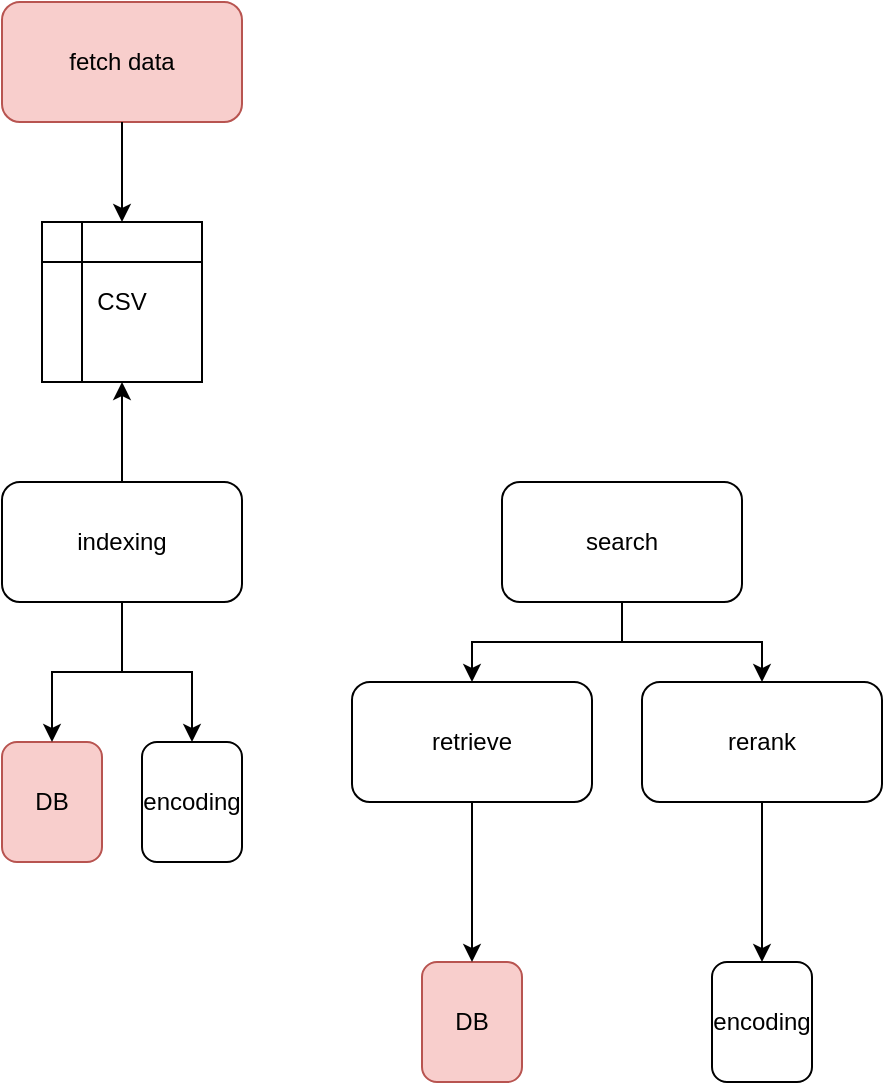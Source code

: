 <mxfile version="15.5.9" type="github">
  <diagram id="TCyy19jv7BEtDb1iJgsM" name="Page-1">
    <mxGraphModel dx="1245" dy="875" grid="1" gridSize="10" guides="1" tooltips="1" connect="1" arrows="1" fold="1" page="1" pageScale="1" pageWidth="850" pageHeight="1100" math="0" shadow="0">
      <root>
        <mxCell id="0" />
        <mxCell id="1" parent="0" />
        <mxCell id="TZmy1ot9Um-ks3B9dZwG-1" value="fetch data" style="rounded=1;whiteSpace=wrap;html=1;fillColor=#f8cecc;strokeColor=#b85450;" vertex="1" parent="1">
          <mxGeometry x="130" y="40" width="120" height="60" as="geometry" />
        </mxCell>
        <mxCell id="TZmy1ot9Um-ks3B9dZwG-2" value="" style="endArrow=classic;html=1;rounded=0;exitX=0.5;exitY=1;exitDx=0;exitDy=0;" edge="1" parent="1" source="TZmy1ot9Um-ks3B9dZwG-1" target="TZmy1ot9Um-ks3B9dZwG-3">
          <mxGeometry width="50" height="50" relative="1" as="geometry">
            <mxPoint x="440" y="310" as="sourcePoint" />
            <mxPoint x="490" y="260" as="targetPoint" />
          </mxGeometry>
        </mxCell>
        <mxCell id="TZmy1ot9Um-ks3B9dZwG-3" value="CSV" style="shape=internalStorage;whiteSpace=wrap;html=1;backgroundOutline=1;" vertex="1" parent="1">
          <mxGeometry x="150" y="150" width="80" height="80" as="geometry" />
        </mxCell>
        <mxCell id="TZmy1ot9Um-ks3B9dZwG-4" value="indexing" style="rounded=1;whiteSpace=wrap;html=1;" vertex="1" parent="1">
          <mxGeometry x="130" y="280" width="120" height="60" as="geometry" />
        </mxCell>
        <mxCell id="TZmy1ot9Um-ks3B9dZwG-5" value="" style="endArrow=classic;html=1;rounded=0;entryX=0.5;entryY=1;entryDx=0;entryDy=0;" edge="1" parent="1" source="TZmy1ot9Um-ks3B9dZwG-4" target="TZmy1ot9Um-ks3B9dZwG-3">
          <mxGeometry width="50" height="50" relative="1" as="geometry">
            <mxPoint x="440" y="310" as="sourcePoint" />
            <mxPoint x="490" y="260" as="targetPoint" />
          </mxGeometry>
        </mxCell>
        <mxCell id="TZmy1ot9Um-ks3B9dZwG-6" value="search" style="rounded=1;whiteSpace=wrap;html=1;" vertex="1" parent="1">
          <mxGeometry x="380" y="280" width="120" height="60" as="geometry" />
        </mxCell>
        <mxCell id="TZmy1ot9Um-ks3B9dZwG-7" value="DB" style="rounded=1;whiteSpace=wrap;html=1;fillColor=#f8cecc;strokeColor=#b85450;" vertex="1" parent="1">
          <mxGeometry x="130" y="410" width="50" height="60" as="geometry" />
        </mxCell>
        <mxCell id="TZmy1ot9Um-ks3B9dZwG-8" value="encoding" style="rounded=1;whiteSpace=wrap;html=1;" vertex="1" parent="1">
          <mxGeometry x="200" y="410" width="50" height="60" as="geometry" />
        </mxCell>
        <mxCell id="TZmy1ot9Um-ks3B9dZwG-10" value="" style="edgeStyle=elbowEdgeStyle;elbow=vertical;endArrow=classic;html=1;rounded=0;exitX=0.5;exitY=1;exitDx=0;exitDy=0;entryX=0.5;entryY=0;entryDx=0;entryDy=0;" edge="1" parent="1" source="TZmy1ot9Um-ks3B9dZwG-4" target="TZmy1ot9Um-ks3B9dZwG-8">
          <mxGeometry width="50" height="50" relative="1" as="geometry">
            <mxPoint x="400" y="460" as="sourcePoint" />
            <mxPoint x="450" y="410" as="targetPoint" />
          </mxGeometry>
        </mxCell>
        <mxCell id="TZmy1ot9Um-ks3B9dZwG-11" value="" style="edgeStyle=elbowEdgeStyle;elbow=vertical;endArrow=classic;html=1;rounded=0;exitX=0.5;exitY=1;exitDx=0;exitDy=0;entryX=0.5;entryY=0;entryDx=0;entryDy=0;" edge="1" parent="1" source="TZmy1ot9Um-ks3B9dZwG-4" target="TZmy1ot9Um-ks3B9dZwG-7">
          <mxGeometry width="50" height="50" relative="1" as="geometry">
            <mxPoint x="200" y="350" as="sourcePoint" />
            <mxPoint x="235" y="420" as="targetPoint" />
          </mxGeometry>
        </mxCell>
        <mxCell id="TZmy1ot9Um-ks3B9dZwG-12" value="DB" style="rounded=1;whiteSpace=wrap;html=1;fillColor=#f8cecc;strokeColor=#b85450;" vertex="1" parent="1">
          <mxGeometry x="340" y="520" width="50" height="60" as="geometry" />
        </mxCell>
        <mxCell id="TZmy1ot9Um-ks3B9dZwG-13" value="encoding" style="rounded=1;whiteSpace=wrap;html=1;" vertex="1" parent="1">
          <mxGeometry x="485" y="520" width="50" height="60" as="geometry" />
        </mxCell>
        <mxCell id="TZmy1ot9Um-ks3B9dZwG-14" value="" style="edgeStyle=elbowEdgeStyle;elbow=vertical;endArrow=classic;html=1;rounded=0;exitX=0.5;exitY=1;exitDx=0;exitDy=0;entryX=0.5;entryY=0;entryDx=0;entryDy=0;" edge="1" parent="1" target="TZmy1ot9Um-ks3B9dZwG-13" source="TZmy1ot9Um-ks3B9dZwG-17">
          <mxGeometry width="50" height="50" relative="1" as="geometry">
            <mxPoint x="350" y="470" as="sourcePoint" />
            <mxPoint x="610" y="540" as="targetPoint" />
          </mxGeometry>
        </mxCell>
        <mxCell id="TZmy1ot9Um-ks3B9dZwG-15" value="" style="edgeStyle=elbowEdgeStyle;elbow=vertical;endArrow=classic;html=1;rounded=0;exitX=0.5;exitY=1;exitDx=0;exitDy=0;entryX=0.5;entryY=0;entryDx=0;entryDy=0;" edge="1" parent="1" target="TZmy1ot9Um-ks3B9dZwG-12" source="TZmy1ot9Um-ks3B9dZwG-16">
          <mxGeometry width="50" height="50" relative="1" as="geometry">
            <mxPoint x="350" y="470" as="sourcePoint" />
            <mxPoint x="395" y="550" as="targetPoint" />
          </mxGeometry>
        </mxCell>
        <mxCell id="TZmy1ot9Um-ks3B9dZwG-16" value="retrieve" style="rounded=1;whiteSpace=wrap;html=1;" vertex="1" parent="1">
          <mxGeometry x="305" y="380" width="120" height="60" as="geometry" />
        </mxCell>
        <mxCell id="TZmy1ot9Um-ks3B9dZwG-17" value="rerank" style="rounded=1;whiteSpace=wrap;html=1;" vertex="1" parent="1">
          <mxGeometry x="450" y="380" width="120" height="60" as="geometry" />
        </mxCell>
        <mxCell id="TZmy1ot9Um-ks3B9dZwG-18" value="" style="edgeStyle=elbowEdgeStyle;elbow=vertical;endArrow=classic;html=1;rounded=0;exitX=0.5;exitY=1;exitDx=0;exitDy=0;entryX=0.5;entryY=0;entryDx=0;entryDy=0;" edge="1" parent="1" source="TZmy1ot9Um-ks3B9dZwG-6" target="TZmy1ot9Um-ks3B9dZwG-17">
          <mxGeometry width="50" height="50" relative="1" as="geometry">
            <mxPoint x="400" y="460" as="sourcePoint" />
            <mxPoint x="450" y="410" as="targetPoint" />
          </mxGeometry>
        </mxCell>
        <mxCell id="TZmy1ot9Um-ks3B9dZwG-19" value="" style="edgeStyle=elbowEdgeStyle;elbow=vertical;endArrow=classic;html=1;rounded=0;exitX=0.5;exitY=1;exitDx=0;exitDy=0;entryX=0.5;entryY=0;entryDx=0;entryDy=0;" edge="1" parent="1" source="TZmy1ot9Um-ks3B9dZwG-6" target="TZmy1ot9Um-ks3B9dZwG-16">
          <mxGeometry width="50" height="50" relative="1" as="geometry">
            <mxPoint x="450" y="350" as="sourcePoint" />
            <mxPoint x="520" y="390" as="targetPoint" />
          </mxGeometry>
        </mxCell>
      </root>
    </mxGraphModel>
  </diagram>
</mxfile>
